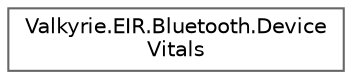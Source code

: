 digraph "Graphical Class Hierarchy"
{
 // LATEX_PDF_SIZE
  bgcolor="transparent";
  edge [fontname=Helvetica,fontsize=10,labelfontname=Helvetica,labelfontsize=10];
  node [fontname=Helvetica,fontsize=10,shape=box,height=0.2,width=0.4];
  rankdir="LR";
  Node0 [id="Node000000",label="Valkyrie.EIR.Bluetooth.Device\lVitals",height=0.2,width=0.4,color="grey40", fillcolor="white", style="filled",URL="$de/d08/class_valkyrie_1_1_e_i_r_1_1_bluetooth_1_1_device_vitals.html",tooltip="Device connection state and battery status for both EIR bands."];
}
